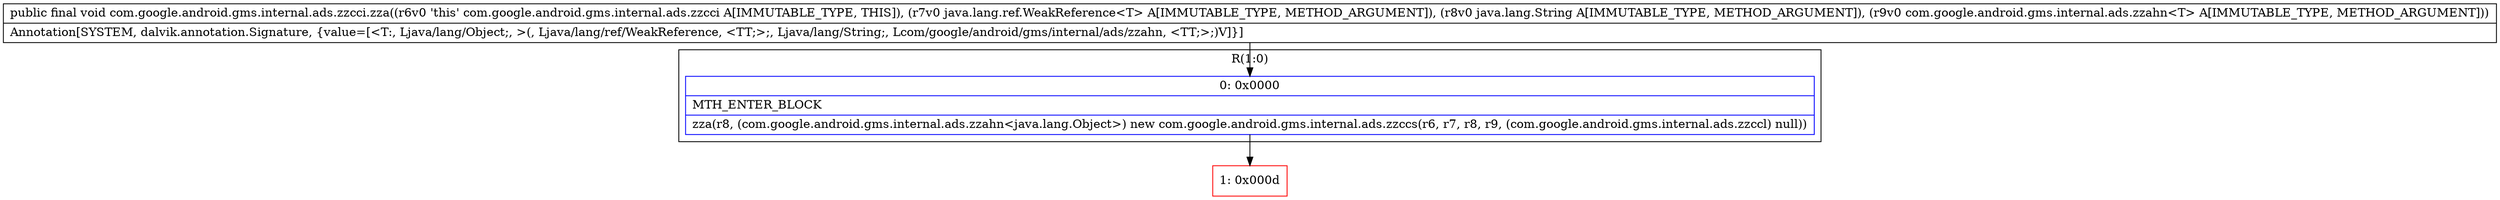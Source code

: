 digraph "CFG forcom.google.android.gms.internal.ads.zzcci.zza(Ljava\/lang\/ref\/WeakReference;Ljava\/lang\/String;Lcom\/google\/android\/gms\/internal\/ads\/zzahn;)V" {
subgraph cluster_Region_1088435172 {
label = "R(1:0)";
node [shape=record,color=blue];
Node_0 [shape=record,label="{0\:\ 0x0000|MTH_ENTER_BLOCK\l|zza(r8, (com.google.android.gms.internal.ads.zzahn\<java.lang.Object\>) new com.google.android.gms.internal.ads.zzccs(r6, r7, r8, r9, (com.google.android.gms.internal.ads.zzccl) null))\l}"];
}
Node_1 [shape=record,color=red,label="{1\:\ 0x000d}"];
MethodNode[shape=record,label="{public final void com.google.android.gms.internal.ads.zzcci.zza((r6v0 'this' com.google.android.gms.internal.ads.zzcci A[IMMUTABLE_TYPE, THIS]), (r7v0 java.lang.ref.WeakReference\<T\> A[IMMUTABLE_TYPE, METHOD_ARGUMENT]), (r8v0 java.lang.String A[IMMUTABLE_TYPE, METHOD_ARGUMENT]), (r9v0 com.google.android.gms.internal.ads.zzahn\<T\> A[IMMUTABLE_TYPE, METHOD_ARGUMENT]))  | Annotation[SYSTEM, dalvik.annotation.Signature, \{value=[\<T:, Ljava\/lang\/Object;, \>(, Ljava\/lang\/ref\/WeakReference, \<TT;\>;, Ljava\/lang\/String;, Lcom\/google\/android\/gms\/internal\/ads\/zzahn, \<TT;\>;)V]\}]\l}"];
MethodNode -> Node_0;
Node_0 -> Node_1;
}


